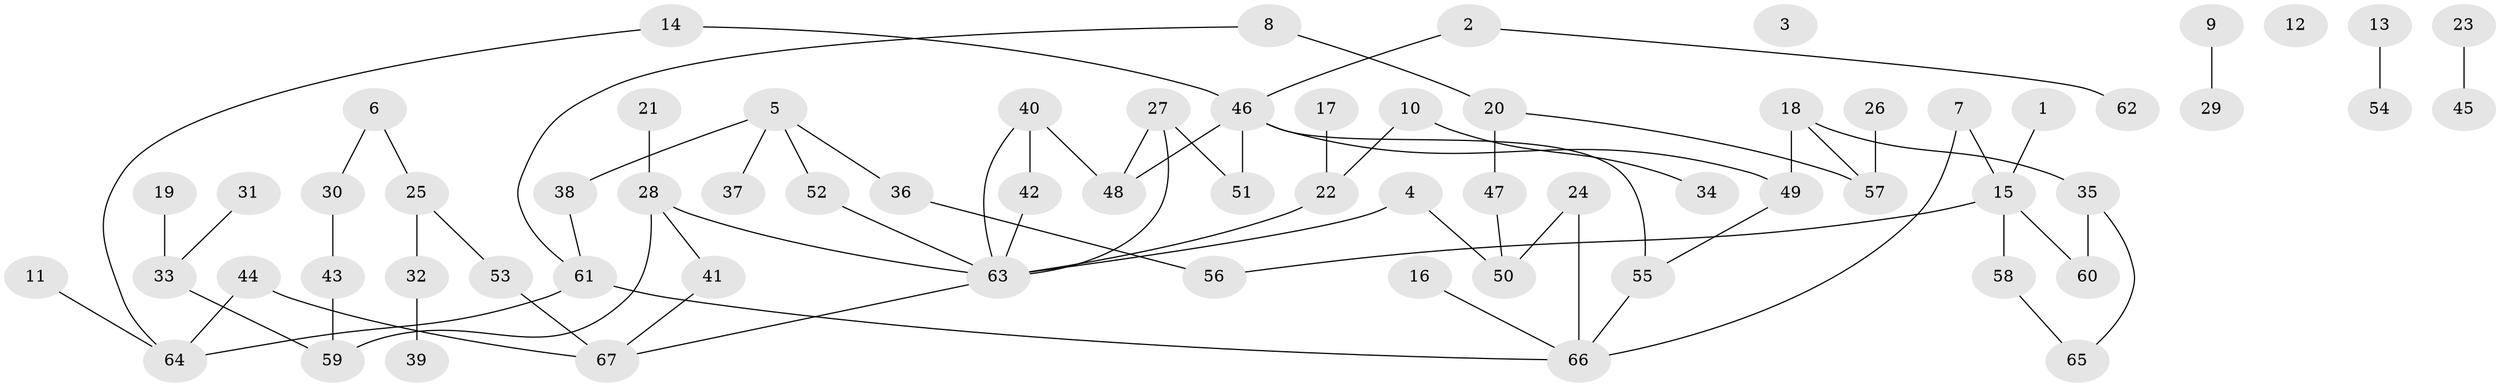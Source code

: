 // coarse degree distribution, {2: 0.32608695652173914, 0: 0.043478260869565216, 4: 0.15217391304347827, 1: 0.32608695652173914, 3: 0.08695652173913043, 5: 0.043478260869565216, 7: 0.021739130434782608}
// Generated by graph-tools (version 1.1) at 2025/42/03/04/25 21:42:53]
// undirected, 67 vertices, 76 edges
graph export_dot {
graph [start="1"]
  node [color=gray90,style=filled];
  1;
  2;
  3;
  4;
  5;
  6;
  7;
  8;
  9;
  10;
  11;
  12;
  13;
  14;
  15;
  16;
  17;
  18;
  19;
  20;
  21;
  22;
  23;
  24;
  25;
  26;
  27;
  28;
  29;
  30;
  31;
  32;
  33;
  34;
  35;
  36;
  37;
  38;
  39;
  40;
  41;
  42;
  43;
  44;
  45;
  46;
  47;
  48;
  49;
  50;
  51;
  52;
  53;
  54;
  55;
  56;
  57;
  58;
  59;
  60;
  61;
  62;
  63;
  64;
  65;
  66;
  67;
  1 -- 15;
  2 -- 46;
  2 -- 62;
  4 -- 50;
  4 -- 63;
  5 -- 36;
  5 -- 37;
  5 -- 38;
  5 -- 52;
  6 -- 25;
  6 -- 30;
  7 -- 15;
  7 -- 66;
  8 -- 20;
  8 -- 61;
  9 -- 29;
  10 -- 22;
  10 -- 34;
  11 -- 64;
  13 -- 54;
  14 -- 46;
  14 -- 64;
  15 -- 56;
  15 -- 58;
  15 -- 60;
  16 -- 66;
  17 -- 22;
  18 -- 35;
  18 -- 49;
  18 -- 57;
  19 -- 33;
  20 -- 47;
  20 -- 57;
  21 -- 28;
  22 -- 63;
  23 -- 45;
  24 -- 50;
  24 -- 66;
  25 -- 32;
  25 -- 53;
  26 -- 57;
  27 -- 48;
  27 -- 51;
  27 -- 63;
  28 -- 41;
  28 -- 59;
  28 -- 63;
  30 -- 43;
  31 -- 33;
  32 -- 39;
  33 -- 59;
  35 -- 60;
  35 -- 65;
  36 -- 56;
  38 -- 61;
  40 -- 42;
  40 -- 48;
  40 -- 63;
  41 -- 67;
  42 -- 63;
  43 -- 59;
  44 -- 64;
  44 -- 67;
  46 -- 48;
  46 -- 49;
  46 -- 51;
  46 -- 55;
  47 -- 50;
  49 -- 55;
  52 -- 63;
  53 -- 67;
  55 -- 66;
  58 -- 65;
  61 -- 64;
  61 -- 66;
  63 -- 67;
}
